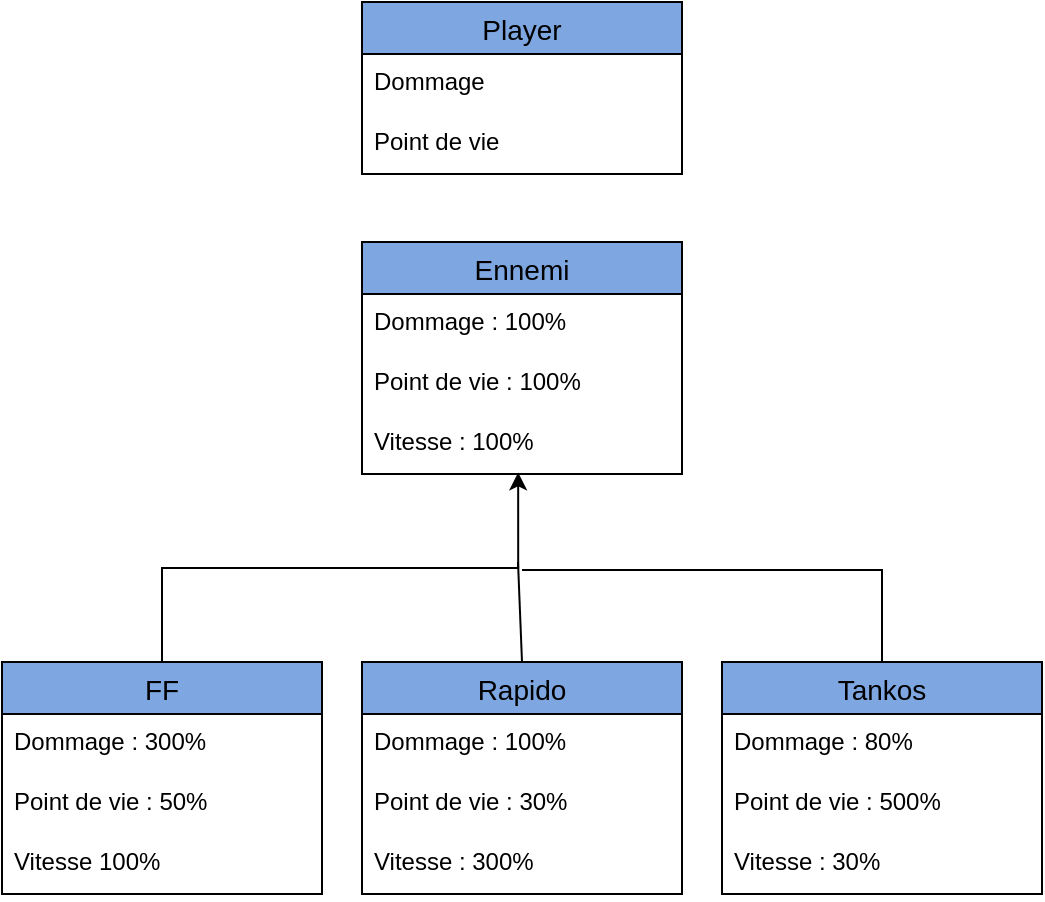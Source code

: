 <mxfile version="14.6.6" type="github">
  <diagram id="C5RBs43oDa-KdzZeNtuy" name="Page-1">
    <mxGraphModel dx="998" dy="548" grid="1" gridSize="10" guides="1" tooltips="1" connect="1" arrows="1" fold="1" page="1" pageScale="1" pageWidth="827" pageHeight="1169" math="0" shadow="0">
      <root>
        <mxCell id="WIyWlLk6GJQsqaUBKTNV-0" />
        <mxCell id="WIyWlLk6GJQsqaUBKTNV-1" parent="WIyWlLk6GJQsqaUBKTNV-0" />
        <mxCell id="Xy57Xu8DEQTW7tYPuUqC-5" value="Ennemi" style="swimlane;fontStyle=0;childLayout=stackLayout;horizontal=1;startSize=26;horizontalStack=0;resizeParent=1;resizeParentMax=0;resizeLast=0;collapsible=1;marginBottom=0;align=center;fontSize=14;fillColor=#7EA6E0;" vertex="1" parent="WIyWlLk6GJQsqaUBKTNV-1">
          <mxGeometry x="300" y="140" width="160" height="116" as="geometry" />
        </mxCell>
        <mxCell id="Xy57Xu8DEQTW7tYPuUqC-6" value="Dommage : 100%" style="text;strokeColor=none;fillColor=none;spacingLeft=4;spacingRight=4;overflow=hidden;rotatable=0;points=[[0,0.5],[1,0.5]];portConstraint=eastwest;fontSize=12;" vertex="1" parent="Xy57Xu8DEQTW7tYPuUqC-5">
          <mxGeometry y="26" width="160" height="30" as="geometry" />
        </mxCell>
        <mxCell id="Xy57Xu8DEQTW7tYPuUqC-7" value="Point de vie : 100%" style="text;strokeColor=none;fillColor=none;spacingLeft=4;spacingRight=4;overflow=hidden;rotatable=0;points=[[0,0.5],[1,0.5]];portConstraint=eastwest;fontSize=12;" vertex="1" parent="Xy57Xu8DEQTW7tYPuUqC-5">
          <mxGeometry y="56" width="160" height="30" as="geometry" />
        </mxCell>
        <mxCell id="Xy57Xu8DEQTW7tYPuUqC-8" value="Vitesse : 100%" style="text;strokeColor=none;fillColor=none;spacingLeft=4;spacingRight=4;overflow=hidden;rotatable=0;points=[[0,0.5],[1,0.5]];portConstraint=eastwest;fontSize=12;" vertex="1" parent="Xy57Xu8DEQTW7tYPuUqC-5">
          <mxGeometry y="86" width="160" height="30" as="geometry" />
        </mxCell>
        <mxCell id="Xy57Xu8DEQTW7tYPuUqC-21" style="edgeStyle=orthogonalEdgeStyle;rounded=0;orthogonalLoop=1;jettySize=auto;html=1;entryX=0.488;entryY=0.973;entryDx=0;entryDy=0;entryPerimeter=0;" edge="1" parent="WIyWlLk6GJQsqaUBKTNV-1" source="Xy57Xu8DEQTW7tYPuUqC-9" target="Xy57Xu8DEQTW7tYPuUqC-8">
          <mxGeometry relative="1" as="geometry" />
        </mxCell>
        <mxCell id="Xy57Xu8DEQTW7tYPuUqC-9" value="FF" style="swimlane;fontStyle=0;childLayout=stackLayout;horizontal=1;startSize=26;horizontalStack=0;resizeParent=1;resizeParentMax=0;resizeLast=0;collapsible=1;marginBottom=0;align=center;fontSize=14;fillColor=#7EA6E0;" vertex="1" parent="WIyWlLk6GJQsqaUBKTNV-1">
          <mxGeometry x="120" y="350" width="160" height="116" as="geometry" />
        </mxCell>
        <mxCell id="Xy57Xu8DEQTW7tYPuUqC-10" value="Dommage : 300%" style="text;strokeColor=none;fillColor=none;spacingLeft=4;spacingRight=4;overflow=hidden;rotatable=0;points=[[0,0.5],[1,0.5]];portConstraint=eastwest;fontSize=12;" vertex="1" parent="Xy57Xu8DEQTW7tYPuUqC-9">
          <mxGeometry y="26" width="160" height="30" as="geometry" />
        </mxCell>
        <mxCell id="Xy57Xu8DEQTW7tYPuUqC-11" value="Point de vie : 50%" style="text;strokeColor=none;fillColor=none;spacingLeft=4;spacingRight=4;overflow=hidden;rotatable=0;points=[[0,0.5],[1,0.5]];portConstraint=eastwest;fontSize=12;" vertex="1" parent="Xy57Xu8DEQTW7tYPuUqC-9">
          <mxGeometry y="56" width="160" height="30" as="geometry" />
        </mxCell>
        <mxCell id="Xy57Xu8DEQTW7tYPuUqC-12" value="Vitesse 100%" style="text;strokeColor=none;fillColor=none;spacingLeft=4;spacingRight=4;overflow=hidden;rotatable=0;points=[[0,0.5],[1,0.5]];portConstraint=eastwest;fontSize=12;" vertex="1" parent="Xy57Xu8DEQTW7tYPuUqC-9">
          <mxGeometry y="86" width="160" height="30" as="geometry" />
        </mxCell>
        <mxCell id="Xy57Xu8DEQTW7tYPuUqC-13" value="Rapido" style="swimlane;fontStyle=0;childLayout=stackLayout;horizontal=1;startSize=26;horizontalStack=0;resizeParent=1;resizeParentMax=0;resizeLast=0;collapsible=1;marginBottom=0;align=center;fontSize=14;fillColor=#7EA6E0;" vertex="1" parent="WIyWlLk6GJQsqaUBKTNV-1">
          <mxGeometry x="300" y="350" width="160" height="116" as="geometry" />
        </mxCell>
        <mxCell id="Xy57Xu8DEQTW7tYPuUqC-14" value="Dommage : 100%" style="text;strokeColor=none;fillColor=none;spacingLeft=4;spacingRight=4;overflow=hidden;rotatable=0;points=[[0,0.5],[1,0.5]];portConstraint=eastwest;fontSize=12;" vertex="1" parent="Xy57Xu8DEQTW7tYPuUqC-13">
          <mxGeometry y="26" width="160" height="30" as="geometry" />
        </mxCell>
        <mxCell id="Xy57Xu8DEQTW7tYPuUqC-15" value="Point de vie : 30%" style="text;strokeColor=none;fillColor=none;spacingLeft=4;spacingRight=4;overflow=hidden;rotatable=0;points=[[0,0.5],[1,0.5]];portConstraint=eastwest;fontSize=12;" vertex="1" parent="Xy57Xu8DEQTW7tYPuUqC-13">
          <mxGeometry y="56" width="160" height="30" as="geometry" />
        </mxCell>
        <mxCell id="Xy57Xu8DEQTW7tYPuUqC-16" value="Vitesse : 300%" style="text;strokeColor=none;fillColor=none;spacingLeft=4;spacingRight=4;overflow=hidden;rotatable=0;points=[[0,0.5],[1,0.5]];portConstraint=eastwest;fontSize=12;" vertex="1" parent="Xy57Xu8DEQTW7tYPuUqC-13">
          <mxGeometry y="86" width="160" height="30" as="geometry" />
        </mxCell>
        <mxCell id="Xy57Xu8DEQTW7tYPuUqC-17" value="Tankos" style="swimlane;fontStyle=0;childLayout=stackLayout;horizontal=1;startSize=26;horizontalStack=0;resizeParent=1;resizeParentMax=0;resizeLast=0;collapsible=1;marginBottom=0;align=center;fontSize=14;fillColor=#7EA6E0;" vertex="1" parent="WIyWlLk6GJQsqaUBKTNV-1">
          <mxGeometry x="480" y="350" width="160" height="116" as="geometry" />
        </mxCell>
        <mxCell id="Xy57Xu8DEQTW7tYPuUqC-18" value="Dommage : 80%" style="text;strokeColor=none;fillColor=none;spacingLeft=4;spacingRight=4;overflow=hidden;rotatable=0;points=[[0,0.5],[1,0.5]];portConstraint=eastwest;fontSize=12;" vertex="1" parent="Xy57Xu8DEQTW7tYPuUqC-17">
          <mxGeometry y="26" width="160" height="30" as="geometry" />
        </mxCell>
        <mxCell id="Xy57Xu8DEQTW7tYPuUqC-19" value="Point de vie : 500%" style="text;strokeColor=none;fillColor=none;spacingLeft=4;spacingRight=4;overflow=hidden;rotatable=0;points=[[0,0.5],[1,0.5]];portConstraint=eastwest;fontSize=12;" vertex="1" parent="Xy57Xu8DEQTW7tYPuUqC-17">
          <mxGeometry y="56" width="160" height="30" as="geometry" />
        </mxCell>
        <mxCell id="Xy57Xu8DEQTW7tYPuUqC-20" value="Vitesse : 30%" style="text;strokeColor=none;fillColor=none;spacingLeft=4;spacingRight=4;overflow=hidden;rotatable=0;points=[[0,0.5],[1,0.5]];portConstraint=eastwest;fontSize=12;" vertex="1" parent="Xy57Xu8DEQTW7tYPuUqC-17">
          <mxGeometry y="86" width="160" height="30" as="geometry" />
        </mxCell>
        <mxCell id="Xy57Xu8DEQTW7tYPuUqC-23" value="" style="endArrow=none;html=1;exitX=0.5;exitY=0;exitDx=0;exitDy=0;" edge="1" parent="WIyWlLk6GJQsqaUBKTNV-1" source="Xy57Xu8DEQTW7tYPuUqC-13">
          <mxGeometry width="50" height="50" relative="1" as="geometry">
            <mxPoint x="390" y="340" as="sourcePoint" />
            <mxPoint x="378" y="300" as="targetPoint" />
          </mxGeometry>
        </mxCell>
        <mxCell id="Xy57Xu8DEQTW7tYPuUqC-24" value="" style="endArrow=none;html=1;entryX=0.5;entryY=0;entryDx=0;entryDy=0;rounded=0;" edge="1" parent="WIyWlLk6GJQsqaUBKTNV-1" target="Xy57Xu8DEQTW7tYPuUqC-17">
          <mxGeometry width="50" height="50" relative="1" as="geometry">
            <mxPoint x="380" y="304" as="sourcePoint" />
            <mxPoint x="610" y="270" as="targetPoint" />
            <Array as="points">
              <mxPoint x="560" y="304" />
            </Array>
          </mxGeometry>
        </mxCell>
        <mxCell id="Xy57Xu8DEQTW7tYPuUqC-25" value="Player" style="swimlane;fontStyle=0;childLayout=stackLayout;horizontal=1;startSize=26;horizontalStack=0;resizeParent=1;resizeParentMax=0;resizeLast=0;collapsible=1;marginBottom=0;align=center;fontSize=14;fillColor=#7EA6E0;" vertex="1" parent="WIyWlLk6GJQsqaUBKTNV-1">
          <mxGeometry x="300" y="20" width="160" height="86" as="geometry" />
        </mxCell>
        <mxCell id="Xy57Xu8DEQTW7tYPuUqC-26" value="Dommage" style="text;strokeColor=none;fillColor=none;spacingLeft=4;spacingRight=4;overflow=hidden;rotatable=0;points=[[0,0.5],[1,0.5]];portConstraint=eastwest;fontSize=12;" vertex="1" parent="Xy57Xu8DEQTW7tYPuUqC-25">
          <mxGeometry y="26" width="160" height="30" as="geometry" />
        </mxCell>
        <mxCell id="Xy57Xu8DEQTW7tYPuUqC-27" value="Point de vie" style="text;strokeColor=none;fillColor=none;spacingLeft=4;spacingRight=4;overflow=hidden;rotatable=0;points=[[0,0.5],[1,0.5]];portConstraint=eastwest;fontSize=12;" vertex="1" parent="Xy57Xu8DEQTW7tYPuUqC-25">
          <mxGeometry y="56" width="160" height="30" as="geometry" />
        </mxCell>
      </root>
    </mxGraphModel>
  </diagram>
</mxfile>
